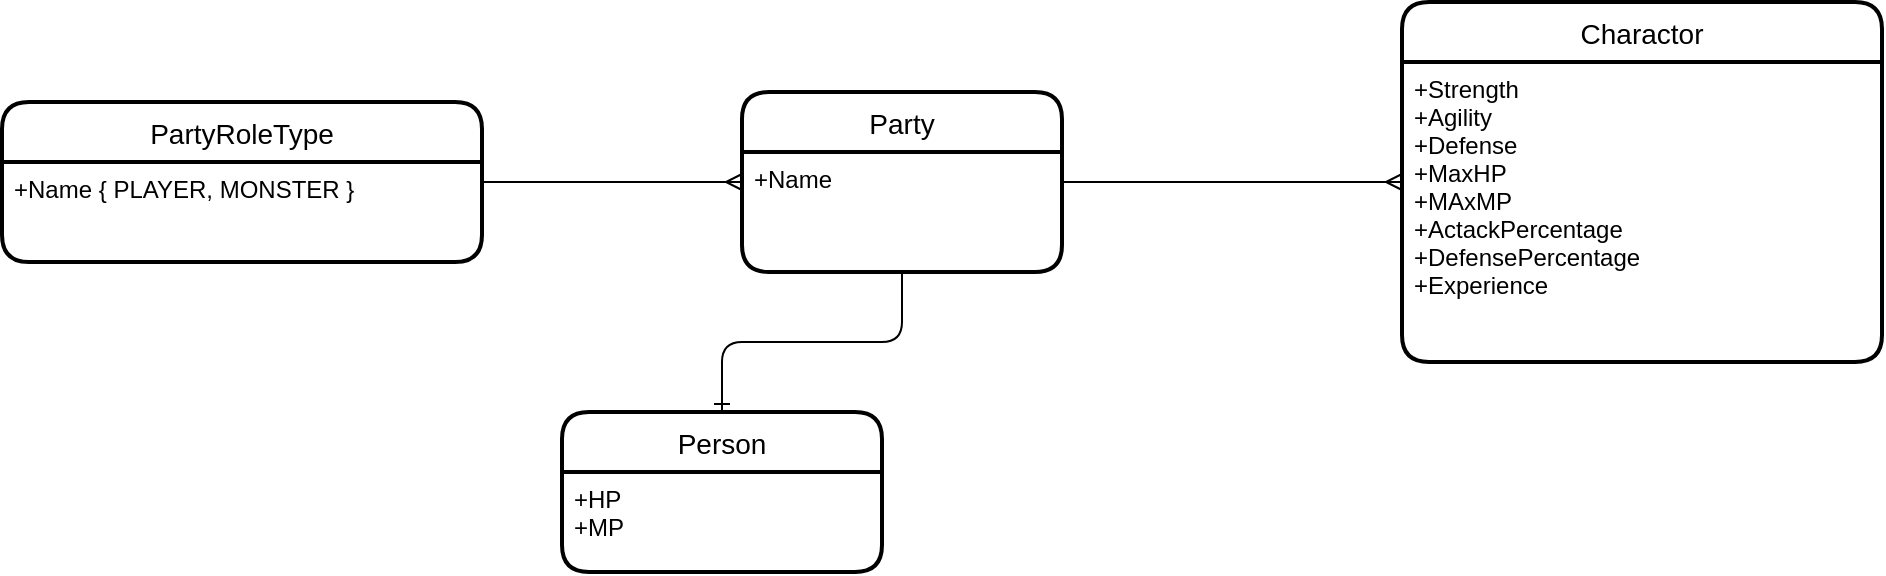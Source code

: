 <mxfile version="13.5.3" type="github">
  <diagram id="7pcdScLeFBV-4vA4IE1a" name="Page-1">
    <mxGraphModel dx="1865" dy="547" grid="1" gridSize="10" guides="1" tooltips="1" connect="1" arrows="1" fold="1" page="1" pageScale="1" pageWidth="827" pageHeight="1169" math="0" shadow="0">
      <root>
        <mxCell id="0" />
        <mxCell id="1" parent="0" />
        <mxCell id="xecTp9EdF2CIEmMlDXdN-1" value="Party" style="swimlane;childLayout=stackLayout;horizontal=1;startSize=30;horizontalStack=0;rounded=1;fontSize=14;fontStyle=0;strokeWidth=2;resizeParent=0;resizeLast=1;shadow=0;dashed=0;align=center;" vertex="1" parent="1">
          <mxGeometry x="360" y="120" width="160" height="90" as="geometry" />
        </mxCell>
        <mxCell id="xecTp9EdF2CIEmMlDXdN-2" value="+Name&#xa;&#xa;" style="align=left;strokeColor=none;fillColor=none;spacingLeft=4;fontSize=12;verticalAlign=top;resizable=0;rotatable=0;part=1;" vertex="1" parent="xecTp9EdF2CIEmMlDXdN-1">
          <mxGeometry y="30" width="160" height="60" as="geometry" />
        </mxCell>
        <mxCell id="xecTp9EdF2CIEmMlDXdN-13" style="edgeStyle=orthogonalEdgeStyle;rounded=1;orthogonalLoop=1;jettySize=auto;html=1;endArrow=none;endFill=0;startArrow=ERmany;startFill=0;" edge="1" parent="1" source="xecTp9EdF2CIEmMlDXdN-1" target="xecTp9EdF2CIEmMlDXdN-10">
          <mxGeometry relative="1" as="geometry" />
        </mxCell>
        <mxCell id="xecTp9EdF2CIEmMlDXdN-10" value="PartyRoleType" style="swimlane;childLayout=stackLayout;horizontal=1;startSize=30;horizontalStack=0;rounded=1;fontSize=14;fontStyle=0;strokeWidth=2;resizeParent=0;resizeLast=1;shadow=0;dashed=0;align=center;" vertex="1" parent="1">
          <mxGeometry x="-10" y="125" width="240" height="80" as="geometry" />
        </mxCell>
        <mxCell id="xecTp9EdF2CIEmMlDXdN-11" value="+Name { PLAYER, MONSTER } " style="align=left;strokeColor=none;fillColor=none;spacingLeft=4;fontSize=12;verticalAlign=top;resizable=0;rotatable=0;part=1;" vertex="1" parent="xecTp9EdF2CIEmMlDXdN-10">
          <mxGeometry y="30" width="240" height="50" as="geometry" />
        </mxCell>
        <mxCell id="xecTp9EdF2CIEmMlDXdN-17" value="Person" style="swimlane;childLayout=stackLayout;horizontal=1;startSize=30;horizontalStack=0;rounded=1;fontSize=14;fontStyle=0;strokeWidth=2;resizeParent=0;resizeLast=1;shadow=0;dashed=0;align=center;" vertex="1" parent="1">
          <mxGeometry x="270" y="280" width="160" height="80" as="geometry" />
        </mxCell>
        <mxCell id="xecTp9EdF2CIEmMlDXdN-18" value="+HP&#xa;+MP" style="align=left;strokeColor=none;fillColor=none;spacingLeft=4;fontSize=12;verticalAlign=top;resizable=0;rotatable=0;part=1;" vertex="1" parent="xecTp9EdF2CIEmMlDXdN-17">
          <mxGeometry y="30" width="160" height="50" as="geometry" />
        </mxCell>
        <mxCell id="xecTp9EdF2CIEmMlDXdN-19" value="" style="edgeStyle=orthogonalEdgeStyle;fontSize=12;html=1;endArrow=ERone;endFill=1;" edge="1" parent="1" source="xecTp9EdF2CIEmMlDXdN-1" target="xecTp9EdF2CIEmMlDXdN-17">
          <mxGeometry width="100" height="100" relative="1" as="geometry">
            <mxPoint x="90" y="370" as="sourcePoint" />
            <mxPoint x="190" y="270" as="targetPoint" />
          </mxGeometry>
        </mxCell>
        <mxCell id="xecTp9EdF2CIEmMlDXdN-22" style="edgeStyle=orthogonalEdgeStyle;rounded=1;orthogonalLoop=1;jettySize=auto;html=1;endArrow=none;endFill=0;startArrow=ERmany;startFill=0;" edge="1" parent="1" source="xecTp9EdF2CIEmMlDXdN-20" target="xecTp9EdF2CIEmMlDXdN-1">
          <mxGeometry relative="1" as="geometry">
            <mxPoint x="370" y="175" as="sourcePoint" />
            <mxPoint x="240" y="175" as="targetPoint" />
          </mxGeometry>
        </mxCell>
        <mxCell id="xecTp9EdF2CIEmMlDXdN-20" value="Charactor" style="swimlane;childLayout=stackLayout;horizontal=1;startSize=30;horizontalStack=0;rounded=1;fontSize=14;fontStyle=0;strokeWidth=2;resizeParent=0;resizeLast=1;shadow=0;dashed=0;align=center;" vertex="1" parent="1">
          <mxGeometry x="690" y="75" width="240" height="180" as="geometry" />
        </mxCell>
        <mxCell id="xecTp9EdF2CIEmMlDXdN-21" value="+Strength&#xa;+Agility&#xa;+Defense&#xa;+MaxHP&#xa;+MAxMP&#xa;+ActackPercentage&#xa;+DefensePercentage&#xa;+Experience&#xa;" style="align=left;strokeColor=none;fillColor=none;spacingLeft=4;fontSize=12;verticalAlign=top;resizable=0;rotatable=0;part=1;" vertex="1" parent="xecTp9EdF2CIEmMlDXdN-20">
          <mxGeometry y="30" width="240" height="150" as="geometry" />
        </mxCell>
      </root>
    </mxGraphModel>
  </diagram>
</mxfile>
